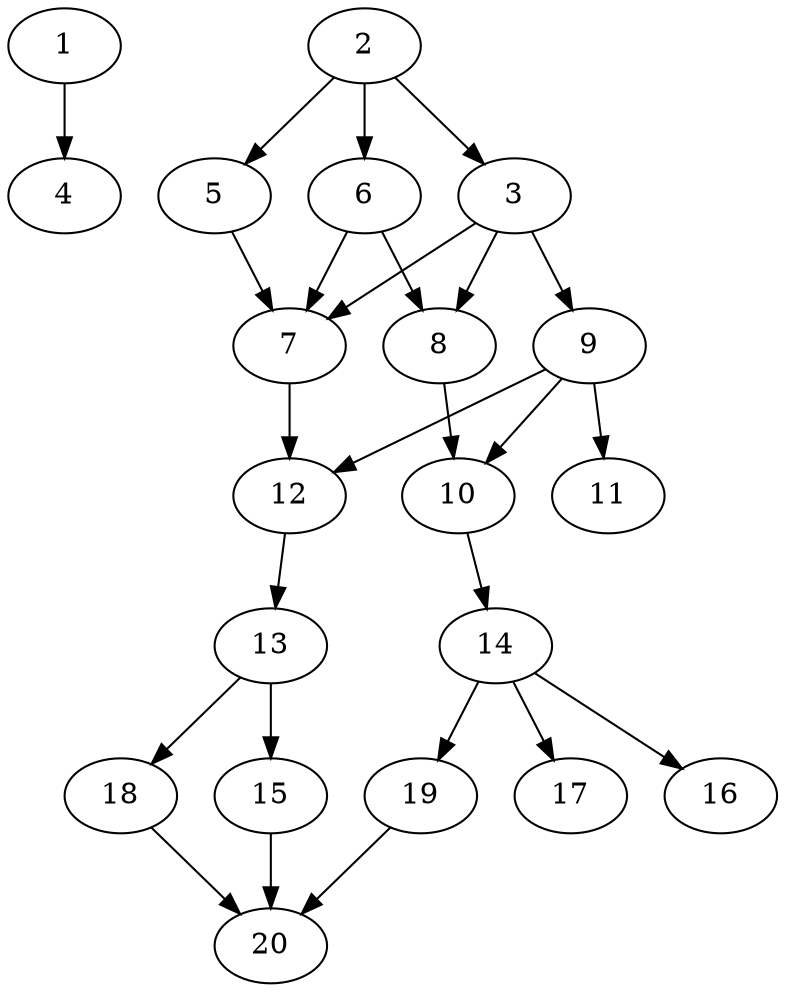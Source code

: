 // DAG automatically generated by daggen at Thu Jul 21 18:28:00 2022
// ./daggen --dot -n 20 --ccr 0.5 --fat 0.5 --regular 0.5 --density 0.6
digraph G {
  1 [compute_size="28991029248", trans_size="158506", result_size="29696", ram="1944822",alpha="0.05"]
  1 -> 4 [size ="29696"]
  2 [compute_size="52362925131", trans_size="865109", result_size="1024", ram="45053648",alpha="0.09"]
  2 -> 3 [size ="1024"]
  2 -> 5 [size ="1024"]
  2 -> 6 [size ="1024"]
  3 [compute_size="19043506378", trans_size="514679", result_size="9216", ram="35071000",alpha="0.15"]
  3 -> 7 [size ="9216"]
  3 -> 8 [size ="9216"]
  3 -> 9 [size ="9216"]
  4 [compute_size="231928233984", trans_size="58551", result_size="0", ram="9827873",alpha="0.00"]
  5 [compute_size="134217728000", trans_size="760855", result_size="1024", ram="14774811",alpha="0.12"]
  5 -> 7 [size ="1024"]
  6 [compute_size="11620440944", trans_size="83606", result_size="9216", ram="23255208",alpha="0.13"]
  6 -> 7 [size ="9216"]
  6 -> 8 [size ="9216"]
  7 [compute_size="18069135212", trans_size="1029486", result_size="13312", ram="28669426",alpha="0.19"]
  7 -> 12 [size ="13312"]
  8 [compute_size="34598429987", trans_size="220140", result_size="70656", ram="24796364",alpha="0.05"]
  8 -> 10 [size ="70656"]
  9 [compute_size="2082076600", trans_size="239884", result_size="70656", ram="26181026",alpha="0.01"]
  9 -> 10 [size ="70656"]
  9 -> 11 [size ="70656"]
  9 -> 12 [size ="70656"]
  10 [compute_size="13666980891", trans_size="570184", result_size="1024", ram="40658320",alpha="0.11"]
  10 -> 14 [size ="1024"]
  11 [compute_size="746823166710", trans_size="71951", result_size="0", ram="31089498",alpha="0.08"]
  12 [compute_size="549755813888", trans_size="795824", result_size="91136", ram="27600820",alpha="0.03"]
  12 -> 13 [size ="91136"]
  13 [compute_size="391374969778", trans_size="616197", result_size="9216", ram="34059400",alpha="0.06"]
  13 -> 15 [size ="9216"]
  13 -> 18 [size ="9216"]
  14 [compute_size="7201013706", trans_size="435195", result_size="54272", ram="32266622",alpha="0.07"]
  14 -> 16 [size ="54272"]
  14 -> 17 [size ="54272"]
  14 -> 19 [size ="54272"]
  15 [compute_size="1073741824000", trans_size="351515", result_size="1024", ram="5868118",alpha="0.01"]
  15 -> 20 [size ="1024"]
  16 [compute_size="231928233984", trans_size="448661", result_size="0", ram="25693512",alpha="0.11"]
  17 [compute_size="1073741824000", trans_size="137544", result_size="0", ram="13613492",alpha="0.18"]
  18 [compute_size="10945147922", trans_size="360149", result_size="1024", ram="32739438",alpha="0.16"]
  18 -> 20 [size ="1024"]
  19 [compute_size="27188860500", trans_size="962426", result_size="91136", ram="21168726",alpha="0.09"]
  19 -> 20 [size ="91136"]
  20 [compute_size="368293445632", trans_size="838967", result_size="0", ram="33904080",alpha="0.05"]
}